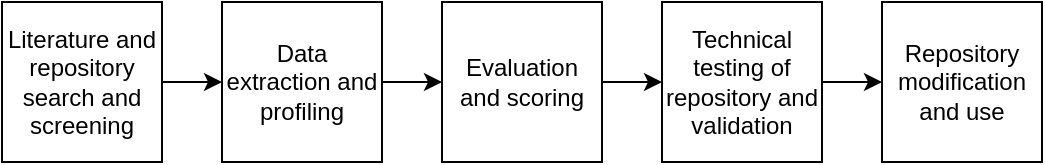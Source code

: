 <mxfile version="27.1.6">
  <diagram name="Page-1" id="okLBEH4IE30d0lmLBVzO">
    <mxGraphModel dx="1111" dy="723" grid="1" gridSize="10" guides="1" tooltips="1" connect="1" arrows="1" fold="1" page="1" pageScale="1" pageWidth="850" pageHeight="1100" math="0" shadow="0">
      <root>
        <mxCell id="0" />
        <mxCell id="1" parent="0" />
        <mxCell id="DvjoMet77GS66EDK2XJN-14" style="edgeStyle=orthogonalEdgeStyle;rounded=0;orthogonalLoop=1;jettySize=auto;html=1;exitX=1;exitY=0.5;exitDx=0;exitDy=0;entryX=0;entryY=0.5;entryDx=0;entryDy=0;" edge="1" parent="1" source="DvjoMet77GS66EDK2XJN-1" target="DvjoMet77GS66EDK2XJN-2">
          <mxGeometry relative="1" as="geometry" />
        </mxCell>
        <mxCell id="DvjoMet77GS66EDK2XJN-1" value="Literature and repository search and screening" style="whiteSpace=wrap;html=1;aspect=fixed;" vertex="1" parent="1">
          <mxGeometry x="200" y="270" width="80" height="80" as="geometry" />
        </mxCell>
        <mxCell id="DvjoMet77GS66EDK2XJN-15" style="edgeStyle=orthogonalEdgeStyle;rounded=0;orthogonalLoop=1;jettySize=auto;html=1;exitX=1;exitY=0.5;exitDx=0;exitDy=0;entryX=0;entryY=0.5;entryDx=0;entryDy=0;" edge="1" parent="1" source="DvjoMet77GS66EDK2XJN-2" target="DvjoMet77GS66EDK2XJN-3">
          <mxGeometry relative="1" as="geometry" />
        </mxCell>
        <mxCell id="DvjoMet77GS66EDK2XJN-2" value="Data extraction and profiling" style="whiteSpace=wrap;html=1;aspect=fixed;" vertex="1" parent="1">
          <mxGeometry x="310" y="270" width="80" height="80" as="geometry" />
        </mxCell>
        <mxCell id="DvjoMet77GS66EDK2XJN-16" style="edgeStyle=orthogonalEdgeStyle;rounded=0;orthogonalLoop=1;jettySize=auto;html=1;exitX=1;exitY=0.5;exitDx=0;exitDy=0;entryX=0;entryY=0.5;entryDx=0;entryDy=0;" edge="1" parent="1" source="DvjoMet77GS66EDK2XJN-3" target="DvjoMet77GS66EDK2XJN-11">
          <mxGeometry relative="1" as="geometry" />
        </mxCell>
        <mxCell id="DvjoMet77GS66EDK2XJN-3" value="Evaluation and scoring" style="whiteSpace=wrap;html=1;aspect=fixed;" vertex="1" parent="1">
          <mxGeometry x="420" y="270" width="80" height="80" as="geometry" />
        </mxCell>
        <mxCell id="DvjoMet77GS66EDK2XJN-17" style="edgeStyle=orthogonalEdgeStyle;rounded=0;orthogonalLoop=1;jettySize=auto;html=1;exitX=1;exitY=0.5;exitDx=0;exitDy=0;entryX=0;entryY=0.5;entryDx=0;entryDy=0;" edge="1" parent="1" source="DvjoMet77GS66EDK2XJN-11" target="DvjoMet77GS66EDK2XJN-12">
          <mxGeometry relative="1" as="geometry" />
        </mxCell>
        <mxCell id="DvjoMet77GS66EDK2XJN-11" value="Technical testing of repository and validation" style="whiteSpace=wrap;html=1;aspect=fixed;" vertex="1" parent="1">
          <mxGeometry x="530" y="270" width="80" height="80" as="geometry" />
        </mxCell>
        <mxCell id="DvjoMet77GS66EDK2XJN-12" value="Repository modification and use" style="whiteSpace=wrap;html=1;aspect=fixed;" vertex="1" parent="1">
          <mxGeometry x="640" y="270" width="80" height="80" as="geometry" />
        </mxCell>
      </root>
    </mxGraphModel>
  </diagram>
</mxfile>
